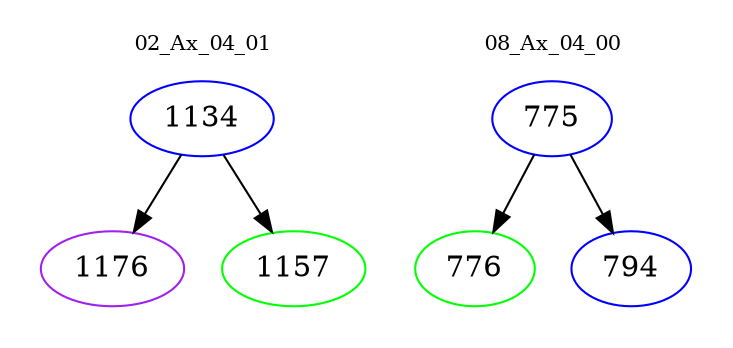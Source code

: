 digraph{
subgraph cluster_0 {
color = white
label = "02_Ax_04_01";
fontsize=10;
T0_1134 [label="1134", color="blue"]
T0_1134 -> T0_1176 [color="black"]
T0_1176 [label="1176", color="purple"]
T0_1134 -> T0_1157 [color="black"]
T0_1157 [label="1157", color="green"]
}
subgraph cluster_1 {
color = white
label = "08_Ax_04_00";
fontsize=10;
T1_775 [label="775", color="blue"]
T1_775 -> T1_776 [color="black"]
T1_776 [label="776", color="green"]
T1_775 -> T1_794 [color="black"]
T1_794 [label="794", color="blue"]
}
}
